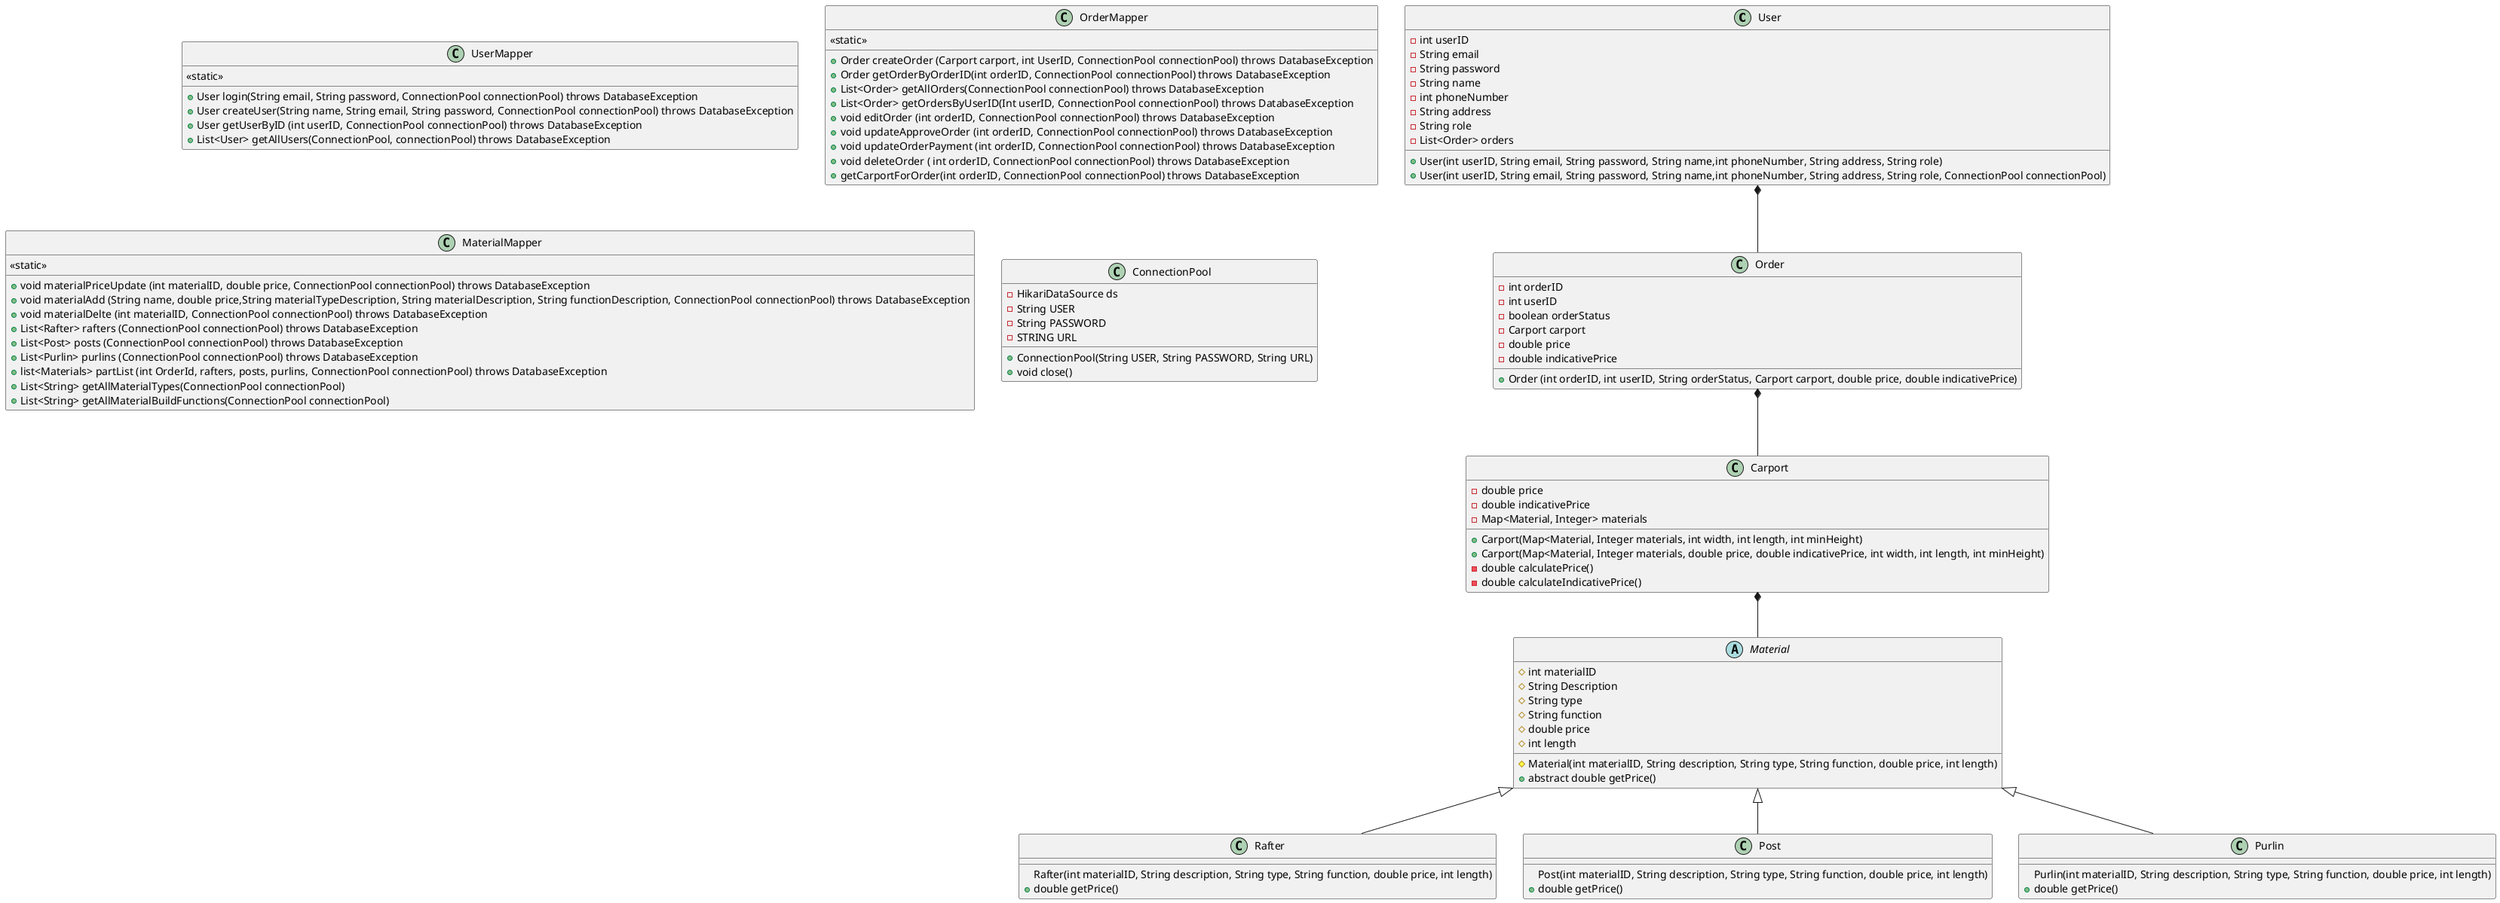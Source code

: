 @startuml

Class User {
- int userID
- String email
- String password
- String name
- int phoneNumber
- String address
- String role
- List<Order> orders

+ User(int userID, String email, String password, String name,int phoneNumber, String address, String role)
+ User(int userID, String email, String password, String name,int phoneNumber, String address, String role, ConnectionPool connectionPool)
}

Class Order{
- int orderID
- int userID
- boolean orderStatus
- Carport carport
- double price
- double indicativePrice

+ Order (int orderID, int userID, String orderStatus, Carport carport, double price, double indicativePrice)
}

Class Carport{
- double price
- double indicativePrice
- Map<Material, Integer> materials

+ Carport(Map<Material, Integer materials, int width, int length, int minHeight)
+ Carport(Map<Material, Integer materials, double price, double indicativePrice, int width, int length, int minHeight)
- double calculatePrice()
- double calculateIndicativePrice()
}

Abstract Class Material{
# int materialID
# String Description
# String type
# String function
# double price
# int length

# Material(int materialID, String description, String type, String function, double price, int length)
+ abstract double getPrice()
}

Class Rafter{
Rafter(int materialID, String description, String type, String function, double price, int length)
+ double getPrice()
}

Class Post{
Post(int materialID, String description, String type, String function, double price, int length)
+ double getPrice()
}

Class Purlin{
Purlin(int materialID, String description, String type, String function, double price, int length)
+ double getPrice()
}


class UserMapper{
<<static>>
+ User login(String email, String password, ConnectionPool connectionPool) throws DatabaseException
+ User createUser(String name, String email, String password, ConnectionPool connectionPool) throws DatabaseException
+ User getUserByID (int userID, ConnectionPool connectionPool) throws DatabaseException
+ List<User> getAllUsers(ConnectionPool, connectionPool) throws DatabaseException
}

class OrderMapper{
<<static>>
+ Order createOrder (Carport carport, int UserID, ConnectionPool connectionPool) throws DatabaseException
+ Order getOrderByOrderID(int orderID, ConnectionPool connectionPool) throws DatabaseException
+ List<Order> getAllOrders(ConnectionPool connectionPool) throws DatabaseException
+ List<Order> getOrdersByUserID(Int userID, ConnectionPool connectionPool) throws DatabaseException
+ void editOrder (int orderID, ConnectionPool connectionPool) throws DatabaseException
+ void updateApproveOrder (int orderID, ConnectionPool connectionPool) throws DatabaseException
+ void updateOrderPayment (int orderID, ConnectionPool connectionPool) throws DatabaseException
+ void deleteOrder ( int orderID, ConnectionPool connectionPool) throws DatabaseException
+ getCarportForOrder(int orderID, ConnectionPool connectionPool) throws DatabaseException
}

class MaterialMapper{
<<static>>
+ void materialPriceUpdate (int materialID, double price, ConnectionPool connectionPool) throws DatabaseException
+ void materialAdd (String name, double price,String materialTypeDescription, String materialDescription, String functionDescription, ConnectionPool connectionPool) throws DatabaseException
+ void materialDelte (int materialID, ConnectionPool connectionPool) throws DatabaseException
+ List<Rafter> rafters (ConnectionPool connectionPool) throws DatabaseException
+ List<Post> posts (ConnectionPool connectionPool) throws DatabaseException
+ List<Purlin> purlins (ConnectionPool connectionPool) throws DatabaseException
+ list<Materials> partList (int OrderId, rafters, posts, purlins, ConnectionPool connectionPool) throws DatabaseException
+ List<String> getAllMaterialTypes(ConnectionPool connectionPool)
+ List<String> getAllMaterialBuildFunctions(ConnectionPool connectionPool)
}

class ConnectionPool{
- HikariDataSource ds
- String USER
- String PASSWORD
- STRING URL
+ ConnectionPool(String USER, String PASSWORD, String URL)
+ void close()
}

User *-- Order
Order *-- Carport
Carport *-- Material
Material <|-- Rafter
Material <|-- Post
Material <|-- Purlin












@enduml